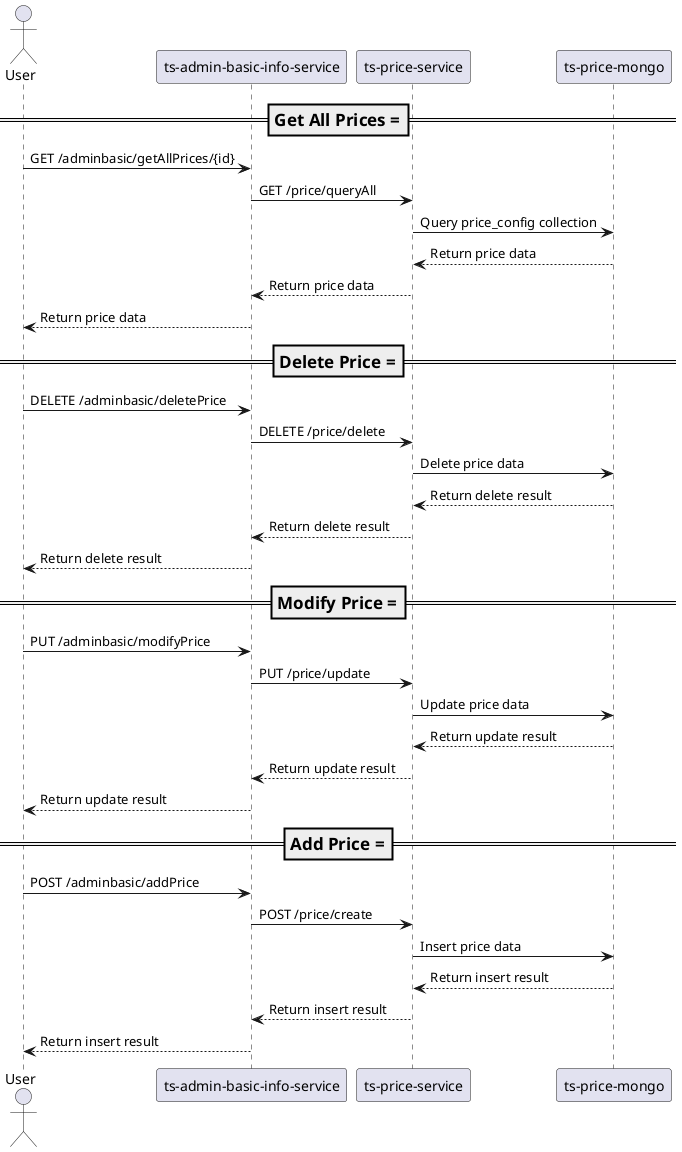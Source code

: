 @startuml
actor User
participant "ts-admin-basic-info-service" as AdminService
participant "ts-price-service" as PriceService
participant "ts-price-mongo" as PriceMongo
=== Get All Prices ===
User -> AdminService: GET /adminbasic/getAllPrices/{id}
AdminService -> PriceService: GET /price/queryAll
PriceService -> PriceMongo: Query price_config collection
PriceMongo --> PriceService: Return price data
PriceService --> AdminService: Return price data
AdminService --> User: Return price data

=== Delete Price ===
User -> AdminService: DELETE /adminbasic/deletePrice
AdminService -> PriceService: DELETE /price/delete
PriceService -> PriceMongo: Delete price data
PriceMongo --> PriceService: Return delete result
PriceService --> AdminService: Return delete result
AdminService --> User: Return delete result

=== Modify Price ===
User -> AdminService: PUT /adminbasic/modifyPrice
AdminService -> PriceService: PUT /price/update
PriceService -> PriceMongo: Update price data
PriceMongo --> PriceService: Return update result
PriceService --> AdminService: Return update result
AdminService --> User: Return update result

=== Add Price ===
User -> AdminService: POST /adminbasic/addPrice
AdminService -> PriceService: POST /price/create
PriceService -> PriceMongo: Insert price data
PriceMongo --> PriceService: Return insert result
PriceService --> AdminService: Return insert result
AdminService --> User: Return insert result
@enduml